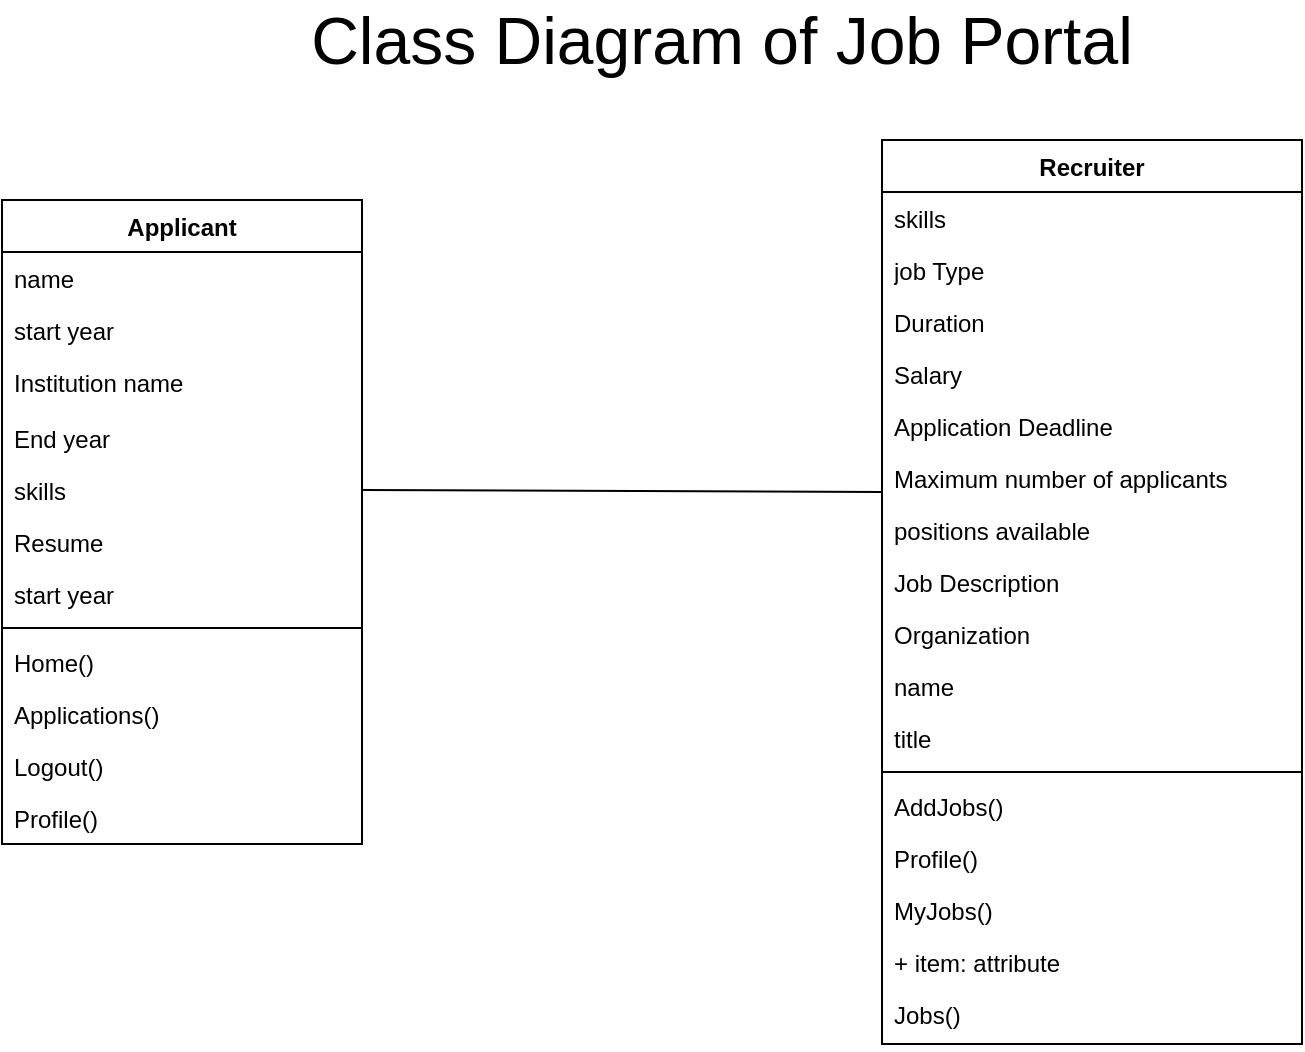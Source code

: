 <mxfile version="21.3.5" type="github">
  <diagram name="Page-1" id="nMGiVpL-yV2Qxos4QmBJ">
    <mxGraphModel dx="880" dy="403" grid="1" gridSize="10" guides="1" tooltips="1" connect="1" arrows="1" fold="1" page="1" pageScale="1" pageWidth="850" pageHeight="1100" math="0" shadow="0">
      <root>
        <mxCell id="0" />
        <mxCell id="1" parent="0" />
        <mxCell id="ggi2qFVX4vKyqXOrMQ0a-8" value="&lt;div&gt;Applicant&lt;/div&gt;&lt;div&gt;&lt;br&gt;&lt;/div&gt;" style="swimlane;fontStyle=1;align=center;verticalAlign=top;childLayout=stackLayout;horizontal=1;startSize=26;horizontalStack=0;resizeParent=1;resizeParentMax=0;resizeLast=0;collapsible=1;marginBottom=0;whiteSpace=wrap;html=1;" parent="1" vertex="1">
          <mxGeometry x="50" y="140" width="180" height="322" as="geometry" />
        </mxCell>
        <mxCell id="ggi2qFVX4vKyqXOrMQ0a-9" value="name" style="text;strokeColor=none;fillColor=none;align=left;verticalAlign=top;spacingLeft=4;spacingRight=4;overflow=hidden;rotatable=0;points=[[0,0.5],[1,0.5]];portConstraint=eastwest;whiteSpace=wrap;html=1;" parent="ggi2qFVX4vKyqXOrMQ0a-8" vertex="1">
          <mxGeometry y="26" width="180" height="26" as="geometry" />
        </mxCell>
        <mxCell id="A0vszrO7rYOybVLbyQsv-1" value="start year" style="text;strokeColor=none;fillColor=none;align=left;verticalAlign=top;spacingLeft=4;spacingRight=4;overflow=hidden;rotatable=0;points=[[0,0.5],[1,0.5]];portConstraint=eastwest;whiteSpace=wrap;html=1;" parent="ggi2qFVX4vKyqXOrMQ0a-8" vertex="1">
          <mxGeometry y="52" width="180" height="26" as="geometry" />
        </mxCell>
        <mxCell id="ggi2qFVX4vKyqXOrMQ0a-16" value="&lt;div&gt;Institution name&lt;/div&gt;&lt;div&gt;&lt;br&gt;&lt;/div&gt;" style="text;strokeColor=none;fillColor=none;align=left;verticalAlign=top;spacingLeft=4;spacingRight=4;overflow=hidden;rotatable=0;points=[[0,0.5],[1,0.5]];portConstraint=eastwest;whiteSpace=wrap;html=1;" parent="ggi2qFVX4vKyqXOrMQ0a-8" vertex="1">
          <mxGeometry y="78" width="180" height="28" as="geometry" />
        </mxCell>
        <mxCell id="A0vszrO7rYOybVLbyQsv-3" value="End year" style="text;strokeColor=none;fillColor=none;align=left;verticalAlign=top;spacingLeft=4;spacingRight=4;overflow=hidden;rotatable=0;points=[[0,0.5],[1,0.5]];portConstraint=eastwest;whiteSpace=wrap;html=1;" parent="ggi2qFVX4vKyqXOrMQ0a-8" vertex="1">
          <mxGeometry y="106" width="180" height="26" as="geometry" />
        </mxCell>
        <mxCell id="A0vszrO7rYOybVLbyQsv-4" value="&lt;div&gt;skills&lt;/div&gt;&lt;div&gt;&lt;br&gt;&lt;/div&gt;" style="text;strokeColor=none;fillColor=none;align=left;verticalAlign=top;spacingLeft=4;spacingRight=4;overflow=hidden;rotatable=0;points=[[0,0.5],[1,0.5]];portConstraint=eastwest;whiteSpace=wrap;html=1;" parent="ggi2qFVX4vKyqXOrMQ0a-8" vertex="1">
          <mxGeometry y="132" width="180" height="26" as="geometry" />
        </mxCell>
        <mxCell id="A0vszrO7rYOybVLbyQsv-5" value="&lt;div&gt;Resume&lt;/div&gt;&lt;div&gt;&lt;br&gt;&lt;/div&gt;" style="text;strokeColor=none;fillColor=none;align=left;verticalAlign=top;spacingLeft=4;spacingRight=4;overflow=hidden;rotatable=0;points=[[0,0.5],[1,0.5]];portConstraint=eastwest;whiteSpace=wrap;html=1;" parent="ggi2qFVX4vKyqXOrMQ0a-8" vertex="1">
          <mxGeometry y="158" width="180" height="26" as="geometry" />
        </mxCell>
        <mxCell id="A0vszrO7rYOybVLbyQsv-2" value="&lt;div&gt;start year&lt;/div&gt;&lt;div&gt;&lt;br&gt;&lt;/div&gt;" style="text;strokeColor=none;fillColor=none;align=left;verticalAlign=top;spacingLeft=4;spacingRight=4;overflow=hidden;rotatable=0;points=[[0,0.5],[1,0.5]];portConstraint=eastwest;whiteSpace=wrap;html=1;" parent="ggi2qFVX4vKyqXOrMQ0a-8" vertex="1">
          <mxGeometry y="184" width="180" height="26" as="geometry" />
        </mxCell>
        <mxCell id="ggi2qFVX4vKyqXOrMQ0a-10" value="" style="line;strokeWidth=1;fillColor=none;align=left;verticalAlign=middle;spacingTop=-1;spacingLeft=3;spacingRight=3;rotatable=0;labelPosition=right;points=[];portConstraint=eastwest;strokeColor=inherit;" parent="ggi2qFVX4vKyqXOrMQ0a-8" vertex="1">
          <mxGeometry y="210" width="180" height="8" as="geometry" />
        </mxCell>
        <mxCell id="ggi2qFVX4vKyqXOrMQ0a-11" value="&lt;div&gt;Home()&lt;/div&gt;&lt;div&gt;&lt;br&gt;&lt;/div&gt;" style="text;strokeColor=none;fillColor=none;align=left;verticalAlign=top;spacingLeft=4;spacingRight=4;overflow=hidden;rotatable=0;points=[[0,0.5],[1,0.5]];portConstraint=eastwest;whiteSpace=wrap;html=1;" parent="ggi2qFVX4vKyqXOrMQ0a-8" vertex="1">
          <mxGeometry y="218" width="180" height="26" as="geometry" />
        </mxCell>
        <mxCell id="A0vszrO7rYOybVLbyQsv-7" value="&lt;div&gt;Applications()&lt;/div&gt;&lt;div&gt;&lt;br&gt;&lt;/div&gt;" style="text;strokeColor=none;fillColor=none;align=left;verticalAlign=top;spacingLeft=4;spacingRight=4;overflow=hidden;rotatable=0;points=[[0,0.5],[1,0.5]];portConstraint=eastwest;whiteSpace=wrap;html=1;" parent="ggi2qFVX4vKyqXOrMQ0a-8" vertex="1">
          <mxGeometry y="244" width="180" height="26" as="geometry" />
        </mxCell>
        <mxCell id="A0vszrO7rYOybVLbyQsv-9" value="Logout()" style="text;strokeColor=none;fillColor=none;align=left;verticalAlign=top;spacingLeft=4;spacingRight=4;overflow=hidden;rotatable=0;points=[[0,0.5],[1,0.5]];portConstraint=eastwest;whiteSpace=wrap;html=1;" parent="ggi2qFVX4vKyqXOrMQ0a-8" vertex="1">
          <mxGeometry y="270" width="180" height="26" as="geometry" />
        </mxCell>
        <mxCell id="A0vszrO7rYOybVLbyQsv-8" value="&lt;div&gt;Profile()&lt;/div&gt;&lt;div&gt;&lt;br&gt;&lt;/div&gt;" style="text;strokeColor=none;fillColor=none;align=left;verticalAlign=top;spacingLeft=4;spacingRight=4;overflow=hidden;rotatable=0;points=[[0,0.5],[1,0.5]];portConstraint=eastwest;whiteSpace=wrap;html=1;" parent="ggi2qFVX4vKyqXOrMQ0a-8" vertex="1">
          <mxGeometry y="296" width="180" height="26" as="geometry" />
        </mxCell>
        <mxCell id="ggi2qFVX4vKyqXOrMQ0a-12" value="Recruiter" style="swimlane;fontStyle=1;align=center;verticalAlign=top;childLayout=stackLayout;horizontal=1;startSize=26;horizontalStack=0;resizeParent=1;resizeParentMax=0;resizeLast=0;collapsible=1;marginBottom=0;whiteSpace=wrap;html=1;" parent="1" vertex="1">
          <mxGeometry x="490" y="110" width="210" height="452" as="geometry" />
        </mxCell>
        <mxCell id="A0vszrO7rYOybVLbyQsv-11" value="skills" style="text;strokeColor=none;fillColor=none;align=left;verticalAlign=top;spacingLeft=4;spacingRight=4;overflow=hidden;rotatable=0;points=[[0,0.5],[1,0.5]];portConstraint=eastwest;whiteSpace=wrap;html=1;" parent="ggi2qFVX4vKyqXOrMQ0a-12" vertex="1">
          <mxGeometry y="26" width="210" height="26" as="geometry" />
        </mxCell>
        <mxCell id="A0vszrO7rYOybVLbyQsv-12" value="job Type" style="text;strokeColor=none;fillColor=none;align=left;verticalAlign=top;spacingLeft=4;spacingRight=4;overflow=hidden;rotatable=0;points=[[0,0.5],[1,0.5]];portConstraint=eastwest;whiteSpace=wrap;html=1;" parent="ggi2qFVX4vKyqXOrMQ0a-12" vertex="1">
          <mxGeometry y="52" width="210" height="26" as="geometry" />
        </mxCell>
        <mxCell id="A0vszrO7rYOybVLbyQsv-13" value="Duration" style="text;strokeColor=none;fillColor=none;align=left;verticalAlign=top;spacingLeft=4;spacingRight=4;overflow=hidden;rotatable=0;points=[[0,0.5],[1,0.5]];portConstraint=eastwest;whiteSpace=wrap;html=1;" parent="ggi2qFVX4vKyqXOrMQ0a-12" vertex="1">
          <mxGeometry y="78" width="210" height="26" as="geometry" />
        </mxCell>
        <mxCell id="A0vszrO7rYOybVLbyQsv-14" value="Salary" style="text;strokeColor=none;fillColor=none;align=left;verticalAlign=top;spacingLeft=4;spacingRight=4;overflow=hidden;rotatable=0;points=[[0,0.5],[1,0.5]];portConstraint=eastwest;whiteSpace=wrap;html=1;" parent="ggi2qFVX4vKyqXOrMQ0a-12" vertex="1">
          <mxGeometry y="104" width="210" height="26" as="geometry" />
        </mxCell>
        <mxCell id="A0vszrO7rYOybVLbyQsv-15" value="&lt;div&gt;Application Deadline&lt;/div&gt;&lt;div&gt;&lt;br&gt;&lt;/div&gt;" style="text;strokeColor=none;fillColor=none;align=left;verticalAlign=top;spacingLeft=4;spacingRight=4;overflow=hidden;rotatable=0;points=[[0,0.5],[1,0.5]];portConstraint=eastwest;whiteSpace=wrap;html=1;" parent="ggi2qFVX4vKyqXOrMQ0a-12" vertex="1">
          <mxGeometry y="130" width="210" height="26" as="geometry" />
        </mxCell>
        <mxCell id="A0vszrO7rYOybVLbyQsv-16" value="Maximum number of applicants" style="text;strokeColor=none;fillColor=none;align=left;verticalAlign=top;spacingLeft=4;spacingRight=4;overflow=hidden;rotatable=0;points=[[0,0.5],[1,0.5]];portConstraint=eastwest;whiteSpace=wrap;html=1;" parent="ggi2qFVX4vKyqXOrMQ0a-12" vertex="1">
          <mxGeometry y="156" width="210" height="26" as="geometry" />
        </mxCell>
        <mxCell id="A0vszrO7rYOybVLbyQsv-21" value="positions available" style="text;strokeColor=none;fillColor=none;align=left;verticalAlign=top;spacingLeft=4;spacingRight=4;overflow=hidden;rotatable=0;points=[[0,0.5],[1,0.5]];portConstraint=eastwest;whiteSpace=wrap;html=1;" parent="ggi2qFVX4vKyqXOrMQ0a-12" vertex="1">
          <mxGeometry y="182" width="210" height="26" as="geometry" />
        </mxCell>
        <mxCell id="A0vszrO7rYOybVLbyQsv-22" value="Job Description" style="text;strokeColor=none;fillColor=none;align=left;verticalAlign=top;spacingLeft=4;spacingRight=4;overflow=hidden;rotatable=0;points=[[0,0.5],[1,0.5]];portConstraint=eastwest;whiteSpace=wrap;html=1;" parent="ggi2qFVX4vKyqXOrMQ0a-12" vertex="1">
          <mxGeometry y="208" width="210" height="26" as="geometry" />
        </mxCell>
        <mxCell id="A0vszrO7rYOybVLbyQsv-24" value="Organization" style="text;strokeColor=none;fillColor=none;align=left;verticalAlign=top;spacingLeft=4;spacingRight=4;overflow=hidden;rotatable=0;points=[[0,0.5],[1,0.5]];portConstraint=eastwest;whiteSpace=wrap;html=1;" parent="ggi2qFVX4vKyqXOrMQ0a-12" vertex="1">
          <mxGeometry y="234" width="210" height="26" as="geometry" />
        </mxCell>
        <mxCell id="A0vszrO7rYOybVLbyQsv-23" value="name" style="text;strokeColor=none;fillColor=none;align=left;verticalAlign=top;spacingLeft=4;spacingRight=4;overflow=hidden;rotatable=0;points=[[0,0.5],[1,0.5]];portConstraint=eastwest;whiteSpace=wrap;html=1;" parent="ggi2qFVX4vKyqXOrMQ0a-12" vertex="1">
          <mxGeometry y="260" width="210" height="26" as="geometry" />
        </mxCell>
        <mxCell id="ggi2qFVX4vKyqXOrMQ0a-13" value="title" style="text;strokeColor=none;fillColor=none;align=left;verticalAlign=top;spacingLeft=4;spacingRight=4;overflow=hidden;rotatable=0;points=[[0,0.5],[1,0.5]];portConstraint=eastwest;whiteSpace=wrap;html=1;" parent="ggi2qFVX4vKyqXOrMQ0a-12" vertex="1">
          <mxGeometry y="286" width="210" height="26" as="geometry" />
        </mxCell>
        <mxCell id="ggi2qFVX4vKyqXOrMQ0a-14" value="" style="line;strokeWidth=1;fillColor=none;align=left;verticalAlign=middle;spacingTop=-1;spacingLeft=3;spacingRight=3;rotatable=0;labelPosition=right;points=[];portConstraint=eastwest;strokeColor=inherit;" parent="ggi2qFVX4vKyqXOrMQ0a-12" vertex="1">
          <mxGeometry y="312" width="210" height="8" as="geometry" />
        </mxCell>
        <mxCell id="A0vszrO7rYOybVLbyQsv-26" value="AddJobs()" style="text;strokeColor=none;fillColor=none;align=left;verticalAlign=top;spacingLeft=4;spacingRight=4;overflow=hidden;rotatable=0;points=[[0,0.5],[1,0.5]];portConstraint=eastwest;whiteSpace=wrap;html=1;" parent="ggi2qFVX4vKyqXOrMQ0a-12" vertex="1">
          <mxGeometry y="320" width="210" height="26" as="geometry" />
        </mxCell>
        <mxCell id="A0vszrO7rYOybVLbyQsv-25" value="Profile()" style="text;strokeColor=none;fillColor=none;align=left;verticalAlign=top;spacingLeft=4;spacingRight=4;overflow=hidden;rotatable=0;points=[[0,0.5],[1,0.5]];portConstraint=eastwest;whiteSpace=wrap;html=1;" parent="ggi2qFVX4vKyqXOrMQ0a-12" vertex="1">
          <mxGeometry y="346" width="210" height="26" as="geometry" />
        </mxCell>
        <mxCell id="A0vszrO7rYOybVLbyQsv-28" value="MyJobs()" style="text;strokeColor=none;fillColor=none;align=left;verticalAlign=top;spacingLeft=4;spacingRight=4;overflow=hidden;rotatable=0;points=[[0,0.5],[1,0.5]];portConstraint=eastwest;whiteSpace=wrap;html=1;" parent="ggi2qFVX4vKyqXOrMQ0a-12" vertex="1">
          <mxGeometry y="372" width="210" height="26" as="geometry" />
        </mxCell>
        <mxCell id="A0vszrO7rYOybVLbyQsv-29" value="+ item: attribute" style="text;strokeColor=none;fillColor=none;align=left;verticalAlign=top;spacingLeft=4;spacingRight=4;overflow=hidden;rotatable=0;points=[[0,0.5],[1,0.5]];portConstraint=eastwest;whiteSpace=wrap;html=1;" parent="ggi2qFVX4vKyqXOrMQ0a-12" vertex="1">
          <mxGeometry y="398" width="210" height="26" as="geometry" />
        </mxCell>
        <mxCell id="ggi2qFVX4vKyqXOrMQ0a-15" value="Jobs()" style="text;strokeColor=none;fillColor=none;align=left;verticalAlign=top;spacingLeft=4;spacingRight=4;overflow=hidden;rotatable=0;points=[[0,0.5],[1,0.5]];portConstraint=eastwest;whiteSpace=wrap;html=1;" parent="ggi2qFVX4vKyqXOrMQ0a-12" vertex="1">
          <mxGeometry y="424" width="210" height="28" as="geometry" />
        </mxCell>
        <mxCell id="A0vszrO7rYOybVLbyQsv-33" value="" style="endArrow=none;html=1;rounded=0;exitX=1;exitY=0.5;exitDx=0;exitDy=0;entryX=0;entryY=0.769;entryDx=0;entryDy=0;entryPerimeter=0;" parent="1" source="A0vszrO7rYOybVLbyQsv-4" target="A0vszrO7rYOybVLbyQsv-16" edge="1">
          <mxGeometry width="50" height="50" relative="1" as="geometry">
            <mxPoint x="400" y="270" as="sourcePoint" />
            <mxPoint x="450" y="220" as="targetPoint" />
          </mxGeometry>
        </mxCell>
        <mxCell id="A0vszrO7rYOybVLbyQsv-36" value="Class Diagram of Job Portal" style="text;html=1;strokeColor=none;fillColor=none;align=center;verticalAlign=middle;whiteSpace=wrap;rounded=0;strokeWidth=15;fontSize=33;" parent="1" vertex="1">
          <mxGeometry x="180" y="40" width="460" height="40" as="geometry" />
        </mxCell>
      </root>
    </mxGraphModel>
  </diagram>
</mxfile>

